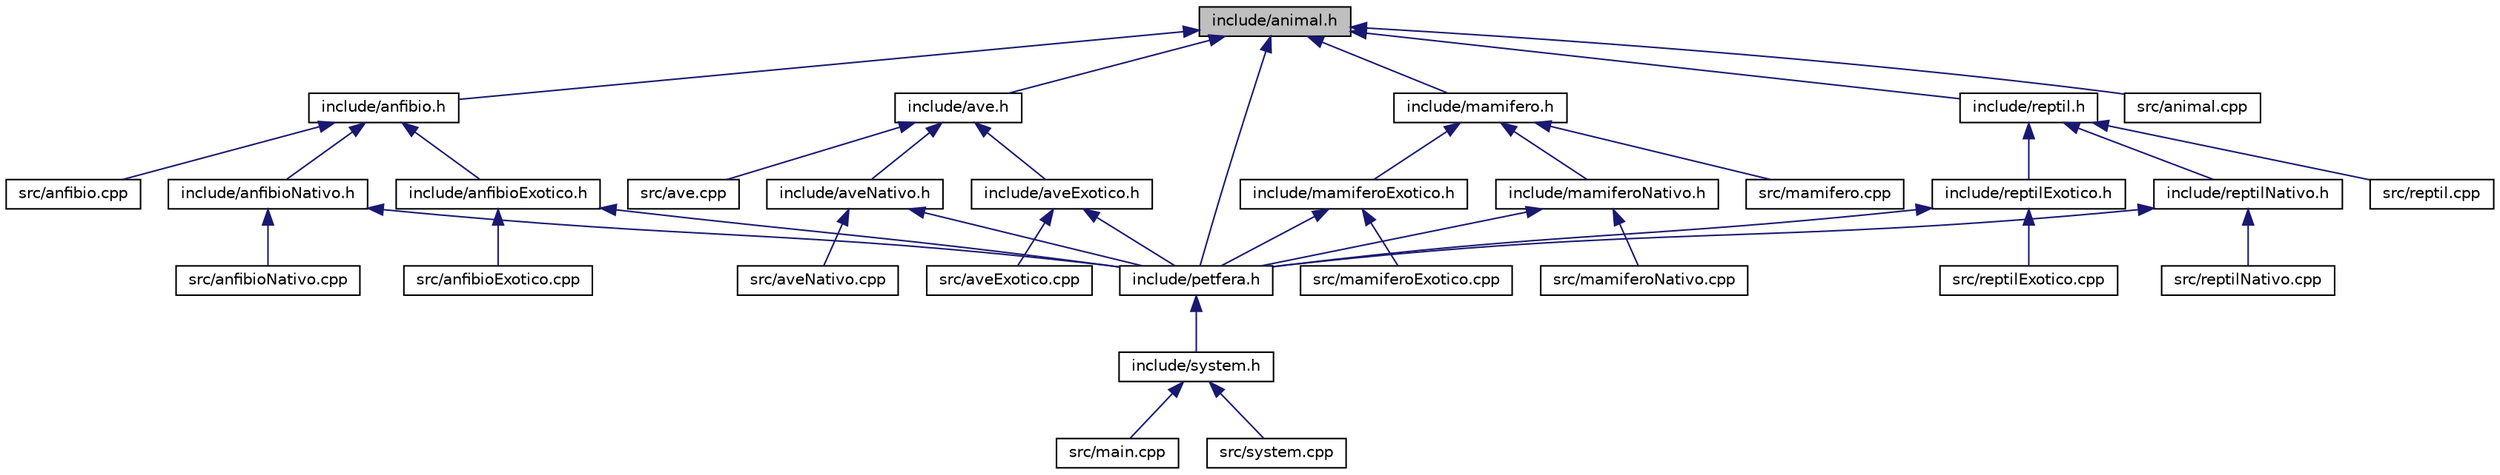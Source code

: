digraph "include/animal.h"
{
  edge [fontname="Helvetica",fontsize="10",labelfontname="Helvetica",labelfontsize="10"];
  node [fontname="Helvetica",fontsize="10",shape=record];
  Node6 [label="include/animal.h",height=0.2,width=0.4,color="black", fillcolor="grey75", style="filled", fontcolor="black"];
  Node6 -> Node7 [dir="back",color="midnightblue",fontsize="10",style="solid",fontname="Helvetica"];
  Node7 [label="include/anfibio.h",height=0.2,width=0.4,color="black", fillcolor="white", style="filled",URL="$anfibio_8h.html",tooltip="Classe dos Anfíbios. "];
  Node7 -> Node8 [dir="back",color="midnightblue",fontsize="10",style="solid",fontname="Helvetica"];
  Node8 [label="include/anfibioExotico.h",height=0.2,width=0.4,color="black", fillcolor="white", style="filled",URL="$anfibio_exotico_8h.html",tooltip="Classe dos Anfíbios Exóticos. "];
  Node8 -> Node9 [dir="back",color="midnightblue",fontsize="10",style="solid",fontname="Helvetica"];
  Node9 [label="include/petfera.h",height=0.2,width=0.4,color="black", fillcolor="white", style="filled",URL="$petfera_8h.html"];
  Node9 -> Node10 [dir="back",color="midnightblue",fontsize="10",style="solid",fontname="Helvetica"];
  Node10 [label="include/system.h",height=0.2,width=0.4,color="black", fillcolor="white", style="filled",URL="$system_8h.html",tooltip="Classe responsável por controlar todo o programa. "];
  Node10 -> Node11 [dir="back",color="midnightblue",fontsize="10",style="solid",fontname="Helvetica"];
  Node11 [label="src/main.cpp",height=0.2,width=0.4,color="black", fillcolor="white", style="filled",URL="$main_8cpp.html"];
  Node10 -> Node12 [dir="back",color="midnightblue",fontsize="10",style="solid",fontname="Helvetica"];
  Node12 [label="src/system.cpp",height=0.2,width=0.4,color="black", fillcolor="white", style="filled",URL="$system_8cpp.html",tooltip="Sistema central que controla as principais ações do SuperFera. "];
  Node8 -> Node13 [dir="back",color="midnightblue",fontsize="10",style="solid",fontname="Helvetica"];
  Node13 [label="src/anfibioExotico.cpp",height=0.2,width=0.4,color="black", fillcolor="white", style="filled",URL="$anfibio_exotico_8cpp.html"];
  Node7 -> Node14 [dir="back",color="midnightblue",fontsize="10",style="solid",fontname="Helvetica"];
  Node14 [label="include/anfibioNativo.h",height=0.2,width=0.4,color="black", fillcolor="white", style="filled",URL="$anfibio_nativo_8h.html",tooltip="Classe dos Anfíbios Nativos. "];
  Node14 -> Node9 [dir="back",color="midnightblue",fontsize="10",style="solid",fontname="Helvetica"];
  Node14 -> Node15 [dir="back",color="midnightblue",fontsize="10",style="solid",fontname="Helvetica"];
  Node15 [label="src/anfibioNativo.cpp",height=0.2,width=0.4,color="black", fillcolor="white", style="filled",URL="$anfibio_nativo_8cpp.html"];
  Node7 -> Node16 [dir="back",color="midnightblue",fontsize="10",style="solid",fontname="Helvetica"];
  Node16 [label="src/anfibio.cpp",height=0.2,width=0.4,color="black", fillcolor="white", style="filled",URL="$anfibio_8cpp.html"];
  Node6 -> Node17 [dir="back",color="midnightblue",fontsize="10",style="solid",fontname="Helvetica"];
  Node17 [label="include/ave.h",height=0.2,width=0.4,color="black", fillcolor="white", style="filled",URL="$ave_8h.html",tooltip="Classe das aves. "];
  Node17 -> Node18 [dir="back",color="midnightblue",fontsize="10",style="solid",fontname="Helvetica"];
  Node18 [label="include/aveExotico.h",height=0.2,width=0.4,color="black", fillcolor="white", style="filled",URL="$ave_exotico_8h.html",tooltip="Classe das aves exóticas. "];
  Node18 -> Node9 [dir="back",color="midnightblue",fontsize="10",style="solid",fontname="Helvetica"];
  Node18 -> Node19 [dir="back",color="midnightblue",fontsize="10",style="solid",fontname="Helvetica"];
  Node19 [label="src/aveExotico.cpp",height=0.2,width=0.4,color="black", fillcolor="white", style="filled",URL="$ave_exotico_8cpp.html"];
  Node17 -> Node20 [dir="back",color="midnightblue",fontsize="10",style="solid",fontname="Helvetica"];
  Node20 [label="include/aveNativo.h",height=0.2,width=0.4,color="black", fillcolor="white", style="filled",URL="$ave_nativo_8h.html",tooltip="Classe das aves nativas. "];
  Node20 -> Node9 [dir="back",color="midnightblue",fontsize="10",style="solid",fontname="Helvetica"];
  Node20 -> Node21 [dir="back",color="midnightblue",fontsize="10",style="solid",fontname="Helvetica"];
  Node21 [label="src/aveNativo.cpp",height=0.2,width=0.4,color="black", fillcolor="white", style="filled",URL="$ave_nativo_8cpp.html"];
  Node17 -> Node22 [dir="back",color="midnightblue",fontsize="10",style="solid",fontname="Helvetica"];
  Node22 [label="src/ave.cpp",height=0.2,width=0.4,color="black", fillcolor="white", style="filled",URL="$ave_8cpp.html"];
  Node6 -> Node23 [dir="back",color="midnightblue",fontsize="10",style="solid",fontname="Helvetica"];
  Node23 [label="include/mamifero.h",height=0.2,width=0.4,color="black", fillcolor="white", style="filled",URL="$mamifero_8h.html",tooltip="Classe dos mamíferos. "];
  Node23 -> Node24 [dir="back",color="midnightblue",fontsize="10",style="solid",fontname="Helvetica"];
  Node24 [label="include/mamiferoExotico.h",height=0.2,width=0.4,color="black", fillcolor="white", style="filled",URL="$mamifero_exotico_8h.html",tooltip="Classe dos mamíferos exóticos. "];
  Node24 -> Node9 [dir="back",color="midnightblue",fontsize="10",style="solid",fontname="Helvetica"];
  Node24 -> Node25 [dir="back",color="midnightblue",fontsize="10",style="solid",fontname="Helvetica"];
  Node25 [label="src/mamiferoExotico.cpp",height=0.2,width=0.4,color="black", fillcolor="white", style="filled",URL="$mamifero_exotico_8cpp.html"];
  Node23 -> Node26 [dir="back",color="midnightblue",fontsize="10",style="solid",fontname="Helvetica"];
  Node26 [label="include/mamiferoNativo.h",height=0.2,width=0.4,color="black", fillcolor="white", style="filled",URL="$mamifero_nativo_8h.html",tooltip="Classe dos mamíferos nativos. "];
  Node26 -> Node9 [dir="back",color="midnightblue",fontsize="10",style="solid",fontname="Helvetica"];
  Node26 -> Node27 [dir="back",color="midnightblue",fontsize="10",style="solid",fontname="Helvetica"];
  Node27 [label="src/mamiferoNativo.cpp",height=0.2,width=0.4,color="black", fillcolor="white", style="filled",URL="$mamifero_nativo_8cpp.html"];
  Node23 -> Node28 [dir="back",color="midnightblue",fontsize="10",style="solid",fontname="Helvetica"];
  Node28 [label="src/mamifero.cpp",height=0.2,width=0.4,color="black", fillcolor="white", style="filled",URL="$mamifero_8cpp.html"];
  Node6 -> Node9 [dir="back",color="midnightblue",fontsize="10",style="solid",fontname="Helvetica"];
  Node6 -> Node29 [dir="back",color="midnightblue",fontsize="10",style="solid",fontname="Helvetica"];
  Node29 [label="include/reptil.h",height=0.2,width=0.4,color="black", fillcolor="white", style="filled",URL="$reptil_8h.html",tooltip="Classe dos répteis. "];
  Node29 -> Node30 [dir="back",color="midnightblue",fontsize="10",style="solid",fontname="Helvetica"];
  Node30 [label="include/reptilExotico.h",height=0.2,width=0.4,color="black", fillcolor="white", style="filled",URL="$reptil_exotico_8h.html",tooltip="Classe dos répteis exóticos. "];
  Node30 -> Node9 [dir="back",color="midnightblue",fontsize="10",style="solid",fontname="Helvetica"];
  Node30 -> Node31 [dir="back",color="midnightblue",fontsize="10",style="solid",fontname="Helvetica"];
  Node31 [label="src/reptilExotico.cpp",height=0.2,width=0.4,color="black", fillcolor="white", style="filled",URL="$reptil_exotico_8cpp.html"];
  Node29 -> Node32 [dir="back",color="midnightblue",fontsize="10",style="solid",fontname="Helvetica"];
  Node32 [label="include/reptilNativo.h",height=0.2,width=0.4,color="black", fillcolor="white", style="filled",URL="$reptil_nativo_8h.html",tooltip="Classe dos répteis nativos. "];
  Node32 -> Node9 [dir="back",color="midnightblue",fontsize="10",style="solid",fontname="Helvetica"];
  Node32 -> Node33 [dir="back",color="midnightblue",fontsize="10",style="solid",fontname="Helvetica"];
  Node33 [label="src/reptilNativo.cpp",height=0.2,width=0.4,color="black", fillcolor="white", style="filled",URL="$reptil_nativo_8cpp.html"];
  Node29 -> Node34 [dir="back",color="midnightblue",fontsize="10",style="solid",fontname="Helvetica"];
  Node34 [label="src/reptil.cpp",height=0.2,width=0.4,color="black", fillcolor="white", style="filled",URL="$reptil_8cpp.html"];
  Node6 -> Node35 [dir="back",color="midnightblue",fontsize="10",style="solid",fontname="Helvetica"];
  Node35 [label="src/animal.cpp",height=0.2,width=0.4,color="black", fillcolor="white", style="filled",URL="$animal_8cpp.html"];
}
